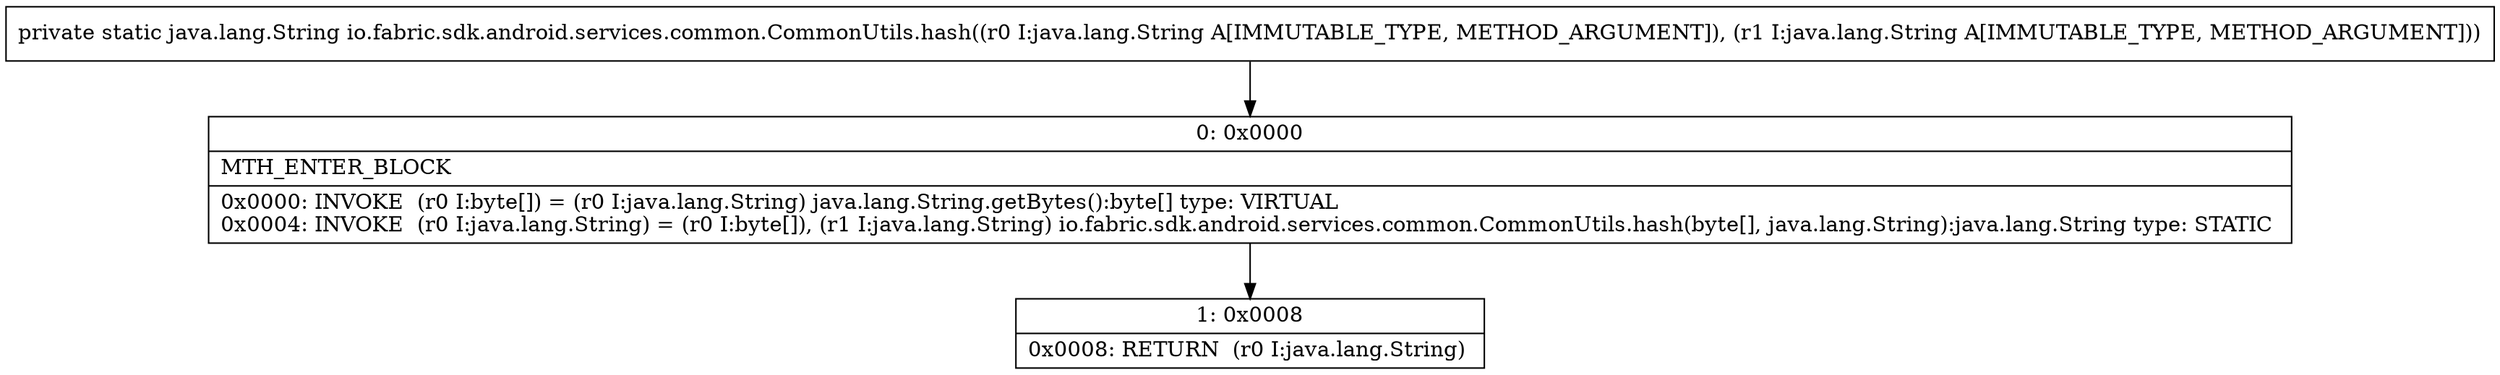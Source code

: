 digraph "CFG forio.fabric.sdk.android.services.common.CommonUtils.hash(Ljava\/lang\/String;Ljava\/lang\/String;)Ljava\/lang\/String;" {
Node_0 [shape=record,label="{0\:\ 0x0000|MTH_ENTER_BLOCK\l|0x0000: INVOKE  (r0 I:byte[]) = (r0 I:java.lang.String) java.lang.String.getBytes():byte[] type: VIRTUAL \l0x0004: INVOKE  (r0 I:java.lang.String) = (r0 I:byte[]), (r1 I:java.lang.String) io.fabric.sdk.android.services.common.CommonUtils.hash(byte[], java.lang.String):java.lang.String type: STATIC \l}"];
Node_1 [shape=record,label="{1\:\ 0x0008|0x0008: RETURN  (r0 I:java.lang.String) \l}"];
MethodNode[shape=record,label="{private static java.lang.String io.fabric.sdk.android.services.common.CommonUtils.hash((r0 I:java.lang.String A[IMMUTABLE_TYPE, METHOD_ARGUMENT]), (r1 I:java.lang.String A[IMMUTABLE_TYPE, METHOD_ARGUMENT])) }"];
MethodNode -> Node_0;
Node_0 -> Node_1;
}


